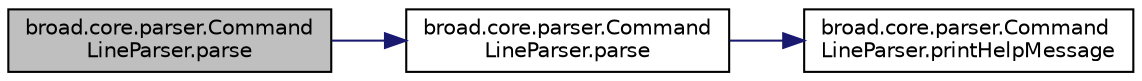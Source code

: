 digraph "broad.core.parser.CommandLineParser.parse"
{
  edge [fontname="Helvetica",fontsize="10",labelfontname="Helvetica",labelfontsize="10"];
  node [fontname="Helvetica",fontsize="10",shape=record];
  rankdir="LR";
  Node1 [label="broad.core.parser.Command\lLineParser.parse",height=0.2,width=0.4,color="black", fillcolor="grey75", style="filled" fontcolor="black"];
  Node1 -> Node2 [color="midnightblue",fontsize="10",style="solid"];
  Node2 [label="broad.core.parser.Command\lLineParser.parse",height=0.2,width=0.4,color="black", fillcolor="white", style="filled",URL="$classbroad_1_1core_1_1parser_1_1_command_line_parser.html#af17c04bc7125acf4ee7d2e790b0e86b8"];
  Node2 -> Node3 [color="midnightblue",fontsize="10",style="solid"];
  Node3 [label="broad.core.parser.Command\lLineParser.printHelpMessage",height=0.2,width=0.4,color="black", fillcolor="white", style="filled",URL="$classbroad_1_1core_1_1parser_1_1_command_line_parser.html#ad387216e72c2cc5a458ccac68b460e79"];
}
